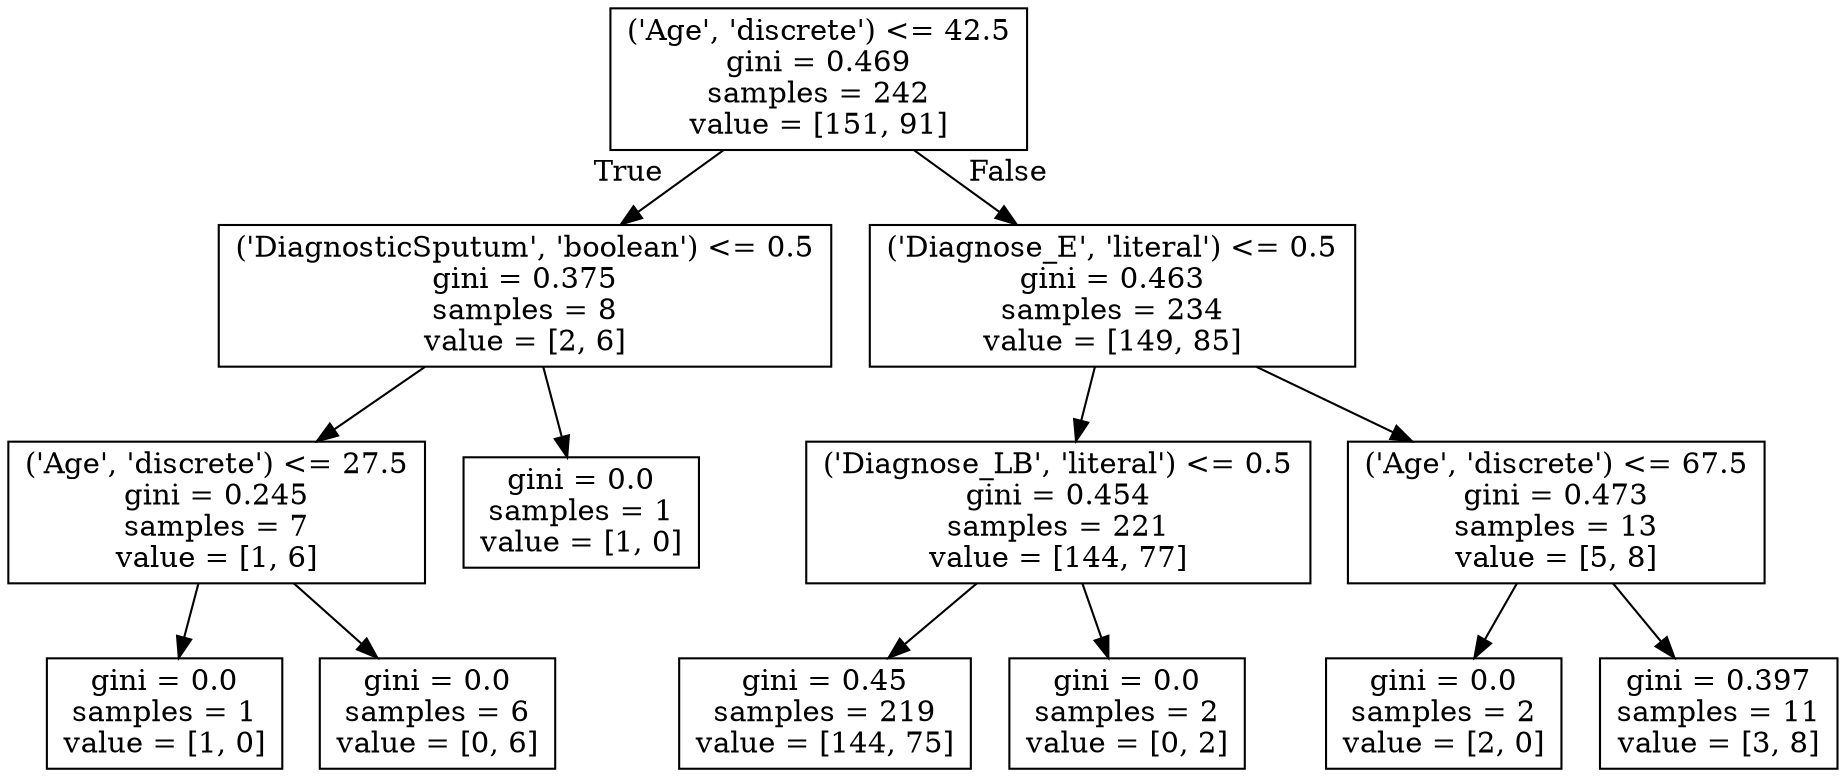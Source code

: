 digraph Tree {
node [shape=box] ;
0 [label="('Age', 'discrete') <= 42.5\ngini = 0.469\nsamples = 242\nvalue = [151, 91]"] ;
1 [label="('DiagnosticSputum', 'boolean') <= 0.5\ngini = 0.375\nsamples = 8\nvalue = [2, 6]"] ;
0 -> 1 [labeldistance=2.5, labelangle=45, headlabel="True"] ;
2 [label="('Age', 'discrete') <= 27.5\ngini = 0.245\nsamples = 7\nvalue = [1, 6]"] ;
1 -> 2 ;
3 [label="gini = 0.0\nsamples = 1\nvalue = [1, 0]"] ;
2 -> 3 ;
4 [label="gini = 0.0\nsamples = 6\nvalue = [0, 6]"] ;
2 -> 4 ;
5 [label="gini = 0.0\nsamples = 1\nvalue = [1, 0]"] ;
1 -> 5 ;
6 [label="('Diagnose_E', 'literal') <= 0.5\ngini = 0.463\nsamples = 234\nvalue = [149, 85]"] ;
0 -> 6 [labeldistance=2.5, labelangle=-45, headlabel="False"] ;
7 [label="('Diagnose_LB', 'literal') <= 0.5\ngini = 0.454\nsamples = 221\nvalue = [144, 77]"] ;
6 -> 7 ;
8 [label="gini = 0.45\nsamples = 219\nvalue = [144, 75]"] ;
7 -> 8 ;
9 [label="gini = 0.0\nsamples = 2\nvalue = [0, 2]"] ;
7 -> 9 ;
10 [label="('Age', 'discrete') <= 67.5\ngini = 0.473\nsamples = 13\nvalue = [5, 8]"] ;
6 -> 10 ;
11 [label="gini = 0.0\nsamples = 2\nvalue = [2, 0]"] ;
10 -> 11 ;
12 [label="gini = 0.397\nsamples = 11\nvalue = [3, 8]"] ;
10 -> 12 ;
}